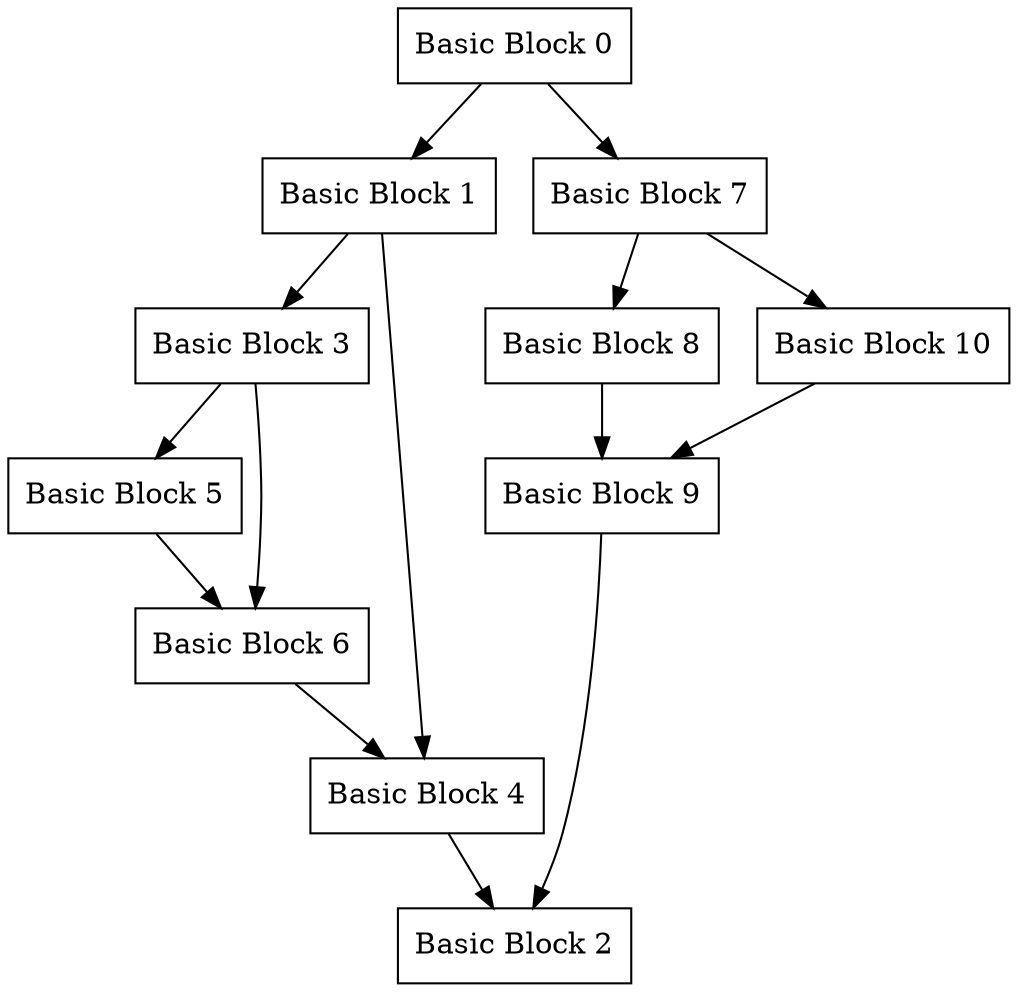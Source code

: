 digraph foo {

"Basic Block 0" [shape=box];
"Basic Block 1" [shape=box];
"Basic Block 2" [shape=box];
"Basic Block 3" [shape=box];
"Basic Block 4" [shape=box];
"Basic Block 5" [shape=box];
"Basic Block 6" [shape=box];
"Basic Block 7" [shape=box];
"Basic Block 8" [shape=box];
"Basic Block 9" [shape=box];
"Basic Block 10" [shape=box];

"Basic Block 0" -> "Basic Block 1";
"Basic Block 0" -> "Basic Block 7";
"Basic Block 1" -> "Basic Block 3";
"Basic Block 1" -> "Basic Block 4";
"Basic Block 3" -> "Basic Block 5";
"Basic Block 3" -> "Basic Block 6";
"Basic Block 4" -> "Basic Block 2";
"Basic Block 5" -> "Basic Block 6";
"Basic Block 6" -> "Basic Block 4";
"Basic Block 7" -> "Basic Block 8";
"Basic Block 7" -> "Basic Block 10";
"Basic Block 8" -> "Basic Block 9";
"Basic Block 9" -> "Basic Block 2";
"Basic Block 10" -> "Basic Block 9";

}